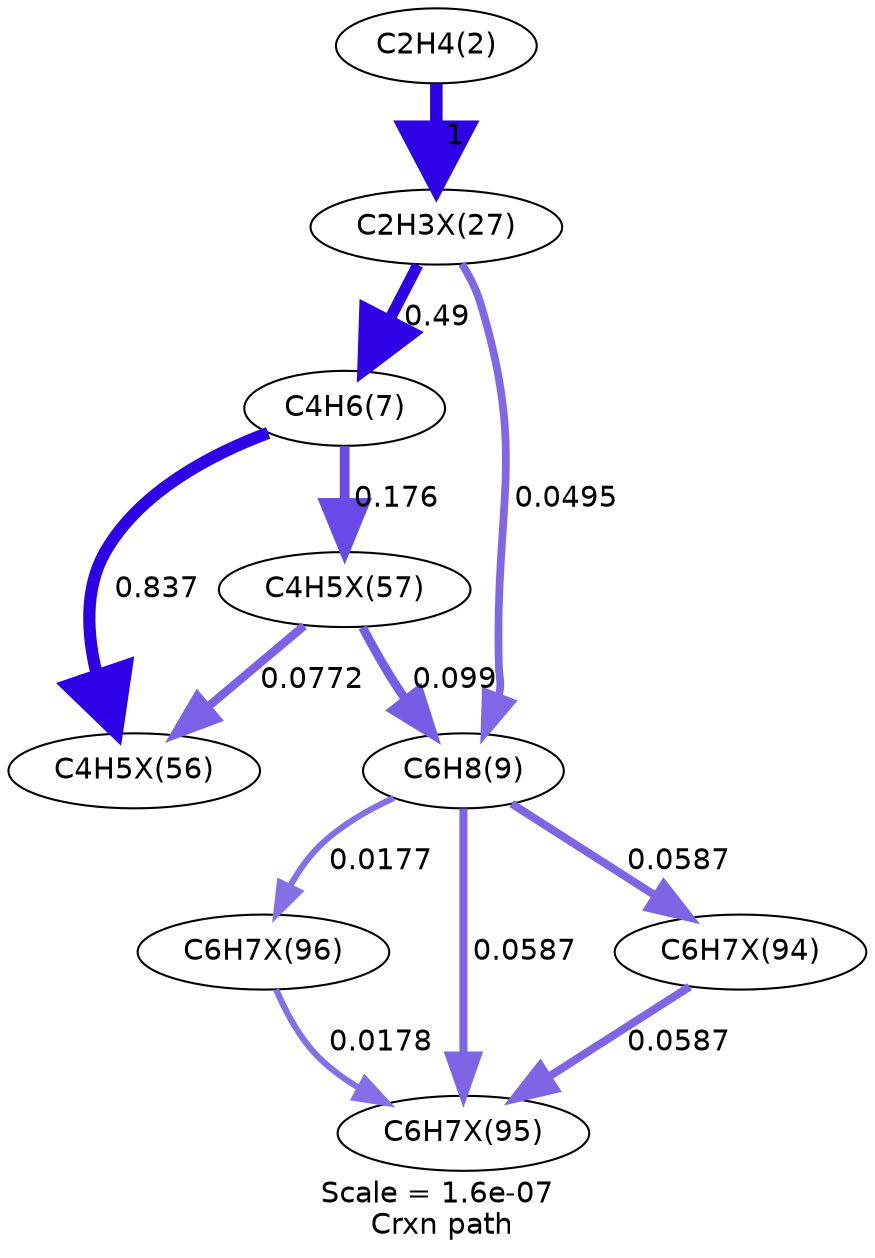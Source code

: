 digraph reaction_paths {
center=1;
s5 -> s51[fontname="Helvetica", style="setlinewidth(6)", arrowsize=3, color="0.7, 1.5, 0.9"
, label=" 1"];
s51 -> s8[fontname="Helvetica", style="setlinewidth(5.46)", arrowsize=2.73, color="0.7, 0.99, 0.9"
, label=" 0.49"];
s51 -> s9[fontname="Helvetica", style="setlinewidth(3.73)", arrowsize=1.87, color="0.7, 0.549, 0.9"
, label=" 0.0495"];
s8 -> s63[fontname="Helvetica", style="setlinewidth(4.69)", arrowsize=2.34, color="0.7, 0.676, 0.9"
, label=" 0.176"];
s8 -> s62[fontname="Helvetica", style="setlinewidth(5.87)", arrowsize=2.93, color="0.7, 1.34, 0.9"
, label=" 0.837"];
s63 -> s62[fontname="Helvetica", style="setlinewidth(4.07)", arrowsize=2.03, color="0.7, 0.577, 0.9"
, label=" 0.0772"];
s63 -> s9[fontname="Helvetica", style="setlinewidth(4.25)", arrowsize=2.13, color="0.7, 0.599, 0.9"
, label=" 0.099"];
s9 -> s74[fontname="Helvetica", style="setlinewidth(2.95)", arrowsize=1.48, color="0.7, 0.518, 0.9"
, label=" 0.0177"];
s9 -> s73[fontname="Helvetica", style="setlinewidth(3.86)", arrowsize=1.93, color="0.7, 0.559, 0.9"
, label=" 0.0587"];
s9 -> s72[fontname="Helvetica", style="setlinewidth(3.86)", arrowsize=1.93, color="0.7, 0.559, 0.9"
, label=" 0.0587"];
s74 -> s73[fontname="Helvetica", style="setlinewidth(2.96)", arrowsize=1.48, color="0.7, 0.518, 0.9"
, label=" 0.0178"];
s72 -> s73[fontname="Helvetica", style="setlinewidth(3.86)", arrowsize=1.93, color="0.7, 0.559, 0.9"
, label=" 0.0587"];
s5 [ fontname="Helvetica", label="C2H4(2)"];
s8 [ fontname="Helvetica", label="C4H6(7)"];
s9 [ fontname="Helvetica", label="C6H8(9)"];
s51 [ fontname="Helvetica", label="C2H3X(27)"];
s62 [ fontname="Helvetica", label="C4H5X(56)"];
s63 [ fontname="Helvetica", label="C4H5X(57)"];
s72 [ fontname="Helvetica", label="C6H7X(94)"];
s73 [ fontname="Helvetica", label="C6H7X(95)"];
s74 [ fontname="Helvetica", label="C6H7X(96)"];
 label = "Scale = 1.6e-07\l Crxn path";
 fontname = "Helvetica";
}
